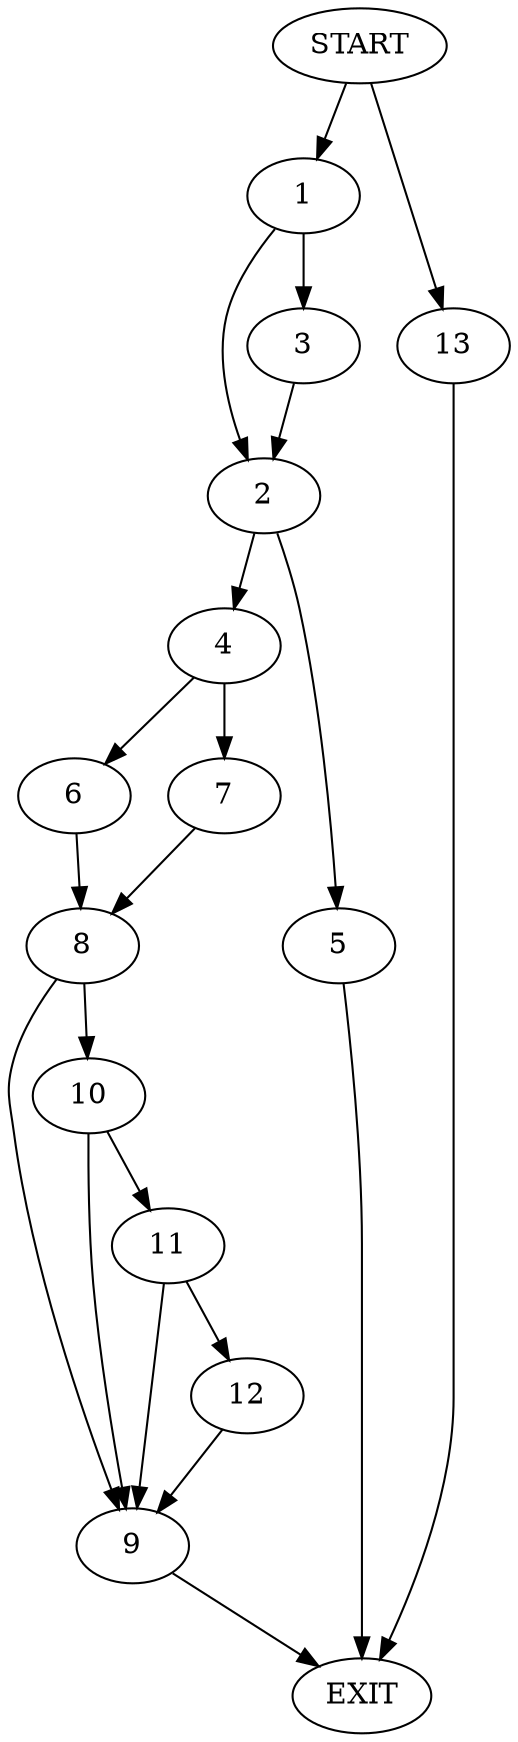 digraph {
0 [label="START"]
14 [label="EXIT"]
0 -> 1
1 -> 2
1 -> 3
3 -> 2
2 -> 4
2 -> 5
5 -> 14
4 -> 6
4 -> 7
6 -> 8
7 -> 8
8 -> 9
8 -> 10
10 -> 9
10 -> 11
9 -> 14
11 -> 12
11 -> 9
12 -> 9
0 -> 13
13 -> 14
}
